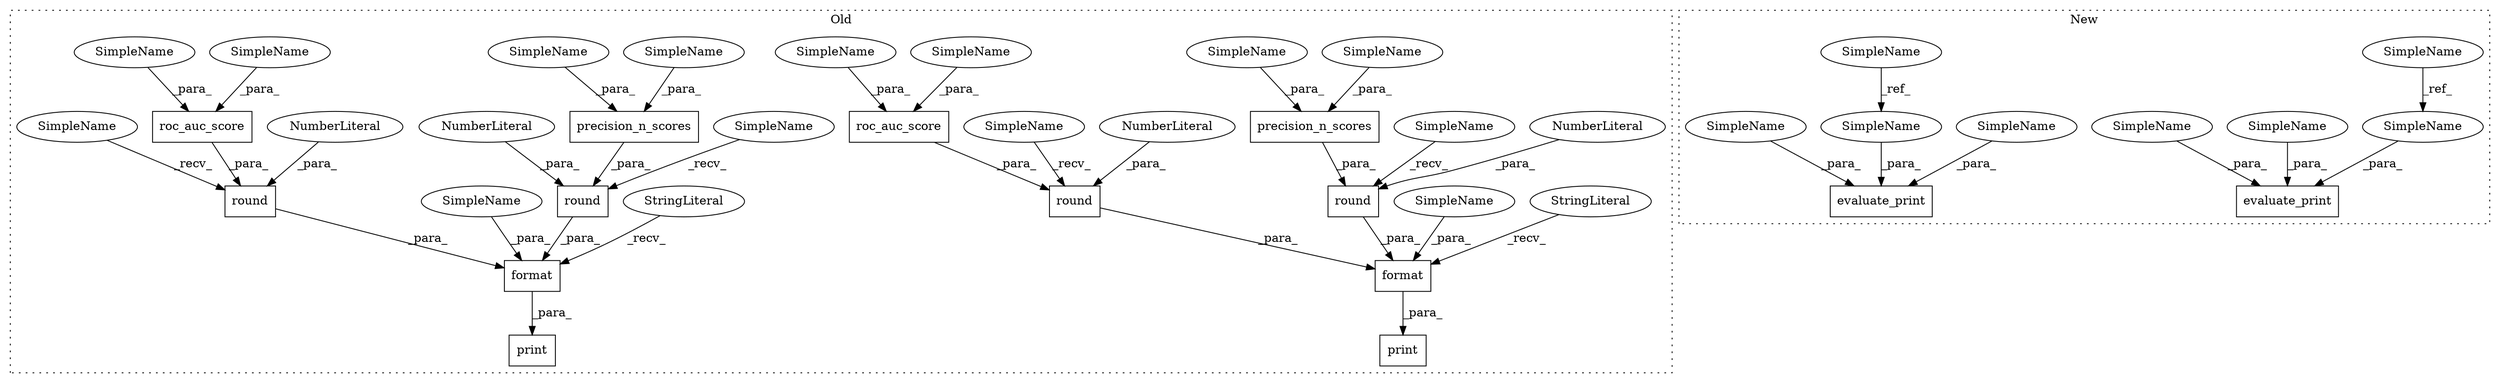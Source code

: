 digraph G {
subgraph cluster0 {
1 [label="roc_auc_score" a="32" s="1488,1522" l="14,1" shape="box"];
3 [label="print" a="32" s="1400,1583" l="6,1" shape="box"];
4 [label="precision_n_scores" a="32" s="1539,1578" l="19,1" shape="box"];
5 [label="round" a="32" s="1533,1581" l="6,1" shape="box"];
6 [label="round" a="32" s="1482,1525" l="6,1" shape="box"];
7 [label="NumberLiteral" a="34" s="1524" l="1" shape="ellipse"];
8 [label="NumberLiteral" a="34" s="1580" l="1" shape="ellipse"];
9 [label="round" a="32" s="1339,1389" l="6,1" shape="box"];
10 [label="precision_n_scores" a="32" s="1345,1386" l="19,1" shape="box"];
11 [label="print" a="32" s="1203,1391" l="6,1" shape="box"];
12 [label="NumberLiteral" a="34" s="1388" l="1" shape="ellipse"];
13 [label="roc_auc_score" a="32" s="1292,1328" l="14,1" shape="box"];
14 [label="round" a="32" s="1286,1331" l="6,1" shape="box"];
15 [label="NumberLiteral" a="34" s="1330" l="1" shape="ellipse"];
17 [label="format" a="32" s="1264,1390" l="7,1" shape="box"];
18 [label="format" a="32" s="1460,1582" l="7,1" shape="box"];
19 [label="StringLiteral" a="45" s="1209" l="54" shape="ellipse"];
20 [label="StringLiteral" a="45" s="1406" l="53" shape="ellipse"];
24 [label="SimpleName" a="42" s="1271" l="8" shape="ellipse"];
25 [label="SimpleName" a="42" s="1467" l="8" shape="ellipse"];
26 [label="SimpleName" a="42" s="1527" l="5" shape="ellipse"];
27 [label="SimpleName" a="42" s="1476" l="5" shape="ellipse"];
28 [label="SimpleName" a="42" s="1333" l="5" shape="ellipse"];
29 [label="SimpleName" a="42" s="1280" l="5" shape="ellipse"];
30 [label="SimpleName" a="42" s="1558" l="6" shape="ellipse"];
31 [label="SimpleName" a="42" s="1502" l="6" shape="ellipse"];
32 [label="SimpleName" a="42" s="1509" l="13" shape="ellipse"];
33 [label="SimpleName" a="42" s="1565" l="13" shape="ellipse"];
38 [label="SimpleName" a="42" s="1306" l="7" shape="ellipse"];
39 [label="SimpleName" a="42" s="1364" l="7" shape="ellipse"];
40 [label="SimpleName" a="42" s="1314" l="14" shape="ellipse"];
41 [label="SimpleName" a="42" s="1372" l="14" shape="ellipse"];
label = "Old";
style="dotted";
}
subgraph cluster1 {
2 [label="evaluate_print" a="32" s="1180,1226" l="15,1" shape="box"];
16 [label="SimpleName" a="42" s="318" l="7" shape="ellipse"];
21 [label="evaluate_print" a="32" s="1267,1311" l="15,1" shape="box"];
22 [label="SimpleName" a="42" s="1093" l="13" shape="ellipse"];
23 [label="SimpleName" a="42" s="1298" l="13" shape="ellipse"];
34 [label="SimpleName" a="42" s="1195" l="8" shape="ellipse"];
35 [label="SimpleName" a="42" s="1282" l="8" shape="ellipse"];
36 [label="SimpleName" a="42" s="1204" l="7" shape="ellipse"];
37 [label="SimpleName" a="42" s="1291" l="6" shape="ellipse"];
42 [label="SimpleName" a="42" s="1212" l="14" shape="ellipse"];
label = "New";
style="dotted";
}
1 -> 6 [label="_para_"];
4 -> 5 [label="_para_"];
5 -> 18 [label="_para_"];
6 -> 18 [label="_para_"];
7 -> 6 [label="_para_"];
8 -> 5 [label="_para_"];
9 -> 17 [label="_para_"];
10 -> 9 [label="_para_"];
12 -> 9 [label="_para_"];
13 -> 14 [label="_para_"];
14 -> 17 [label="_para_"];
15 -> 14 [label="_para_"];
16 -> 36 [label="_ref_"];
17 -> 11 [label="_para_"];
18 -> 3 [label="_para_"];
19 -> 17 [label="_recv_"];
20 -> 18 [label="_recv_"];
22 -> 23 [label="_ref_"];
23 -> 21 [label="_para_"];
24 -> 17 [label="_para_"];
25 -> 18 [label="_para_"];
26 -> 5 [label="_recv_"];
27 -> 6 [label="_recv_"];
28 -> 9 [label="_recv_"];
29 -> 14 [label="_recv_"];
30 -> 4 [label="_para_"];
31 -> 1 [label="_para_"];
32 -> 1 [label="_para_"];
33 -> 4 [label="_para_"];
34 -> 2 [label="_para_"];
35 -> 21 [label="_para_"];
36 -> 2 [label="_para_"];
37 -> 21 [label="_para_"];
38 -> 13 [label="_para_"];
39 -> 10 [label="_para_"];
40 -> 13 [label="_para_"];
41 -> 10 [label="_para_"];
42 -> 2 [label="_para_"];
}